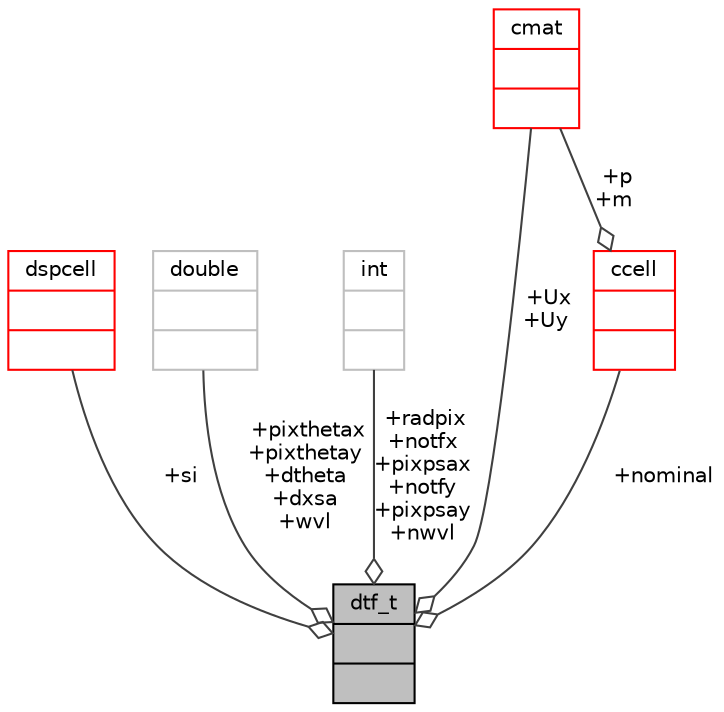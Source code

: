 digraph "dtf_t"
{
 // INTERACTIVE_SVG=YES
  bgcolor="transparent";
  edge [fontname="Helvetica",fontsize="10",labelfontname="Helvetica",labelfontsize="10"];
  node [fontname="Helvetica",fontsize="10",shape=record];
  Node1 [label="{dtf_t\n||}",height=0.2,width=0.4,color="black", fillcolor="grey75", style="filled", fontcolor="black"];
  Node2 -> Node1 [color="grey25",fontsize="10",style="solid",label=" +si" ,arrowhead="odiamond",fontname="Helvetica"];
  Node2 [label="{dspcell\n||}",height=0.2,width=0.4,color="red",URL="$type_8h.html#structdspcell"];
  Node11 -> Node1 [color="grey25",fontsize="10",style="solid",label=" +pixthetax\n+pixthetay\n+dtheta\n+dxsa\n+wvl" ,arrowhead="odiamond",fontname="Helvetica"];
  Node11 [label="{double\n||}",height=0.2,width=0.4,color="grey75"];
  Node5 -> Node1 [color="grey25",fontsize="10",style="solid",label=" +radpix\n+notfx\n+pixpsax\n+notfy\n+pixpsay\n+nwvl" ,arrowhead="odiamond",fontname="Helvetica"];
  Node5 [label="{int\n||}",height=0.2,width=0.4,color="grey75"];
  Node14 -> Node1 [color="grey25",fontsize="10",style="solid",label=" +Ux\n+Uy" ,arrowhead="odiamond",fontname="Helvetica"];
  Node14 [label="{cmat\n||}",height=0.2,width=0.4,color="red",URL="$type_8h.html#structcmat"];
  Node18 -> Node1 [color="grey25",fontsize="10",style="solid",label=" +nominal" ,arrowhead="odiamond",fontname="Helvetica"];
  Node18 [label="{ccell\n||}",height=0.2,width=0.4,color="red",URL="$type_8h.html#structccell"];
  Node14 -> Node18 [color="grey25",fontsize="10",style="solid",label=" +p\n+m" ,arrowhead="odiamond",fontname="Helvetica"];
}
